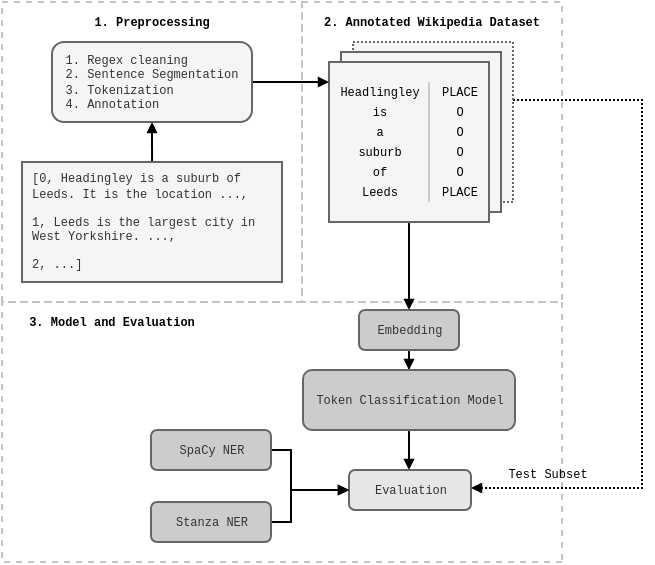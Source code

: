 <mxfile version="20.2.2" type="device"><diagram id="C5RBs43oDa-KdzZeNtuy" name="Page-1"><mxGraphModel dx="641" dy="819" grid="1" gridSize="10" guides="1" tooltips="1" connect="1" arrows="1" fold="1" page="0" pageScale="1" pageWidth="827" pageHeight="1169" math="0" shadow="0"><root><mxCell id="WIyWlLk6GJQsqaUBKTNV-0"/><mxCell id="WIyWlLk6GJQsqaUBKTNV-1" parent="WIyWlLk6GJQsqaUBKTNV-0"/><mxCell id="htGAOw-CZSNQpVbhGhwb-0" value="" style="rounded=0;whiteSpace=wrap;html=1;fillColor=none;dashed=1;strokeColor=#C4C4C4;" parent="WIyWlLk6GJQsqaUBKTNV-1" vertex="1"><mxGeometry x="-50" y="-160" width="150" height="150" as="geometry"/></mxCell><mxCell id="htGAOw-CZSNQpVbhGhwb-1" value="" style="rounded=0;whiteSpace=wrap;html=1;fillColor=none;dashed=1;strokeColor=#C4C4C4;" parent="WIyWlLk6GJQsqaUBKTNV-1" vertex="1"><mxGeometry x="100" y="-160" width="130" height="150" as="geometry"/></mxCell><mxCell id="htGAOw-CZSNQpVbhGhwb-2" value="" style="rounded=0;whiteSpace=wrap;html=1;fillColor=none;dashed=1;strokeColor=#C4C4C4;perimeterSpacing=0;direction=west;" parent="WIyWlLk6GJQsqaUBKTNV-1" vertex="1"><mxGeometry x="-50" y="-10" width="280" height="130" as="geometry"/></mxCell><mxCell id="C7BFH2GHn7wdD_Tc75Qw-51" style="edgeStyle=orthogonalEdgeStyle;rounded=0;orthogonalLoop=1;jettySize=auto;html=1;endArrow=block;endFill=1;endSize=3;strokeColor=#000000;fontFamily=Georgia;fontSize=6;dashed=1;dashPattern=1 1;entryX=1;entryY=0.5;entryDx=0;entryDy=0;" parent="WIyWlLk6GJQsqaUBKTNV-1" edge="1"><mxGeometry relative="1" as="geometry"><mxPoint x="184.5" y="83" as="targetPoint"/><Array as="points"><mxPoint x="270" y="-111"/><mxPoint x="270" y="83"/></Array><mxPoint x="205.5" y="-111" as="sourcePoint"/></mxGeometry></mxCell><mxCell id="C7BFH2GHn7wdD_Tc75Qw-28" value="" style="rounded=0;whiteSpace=wrap;html=1;strokeColor=#666666;fontColor=#333333;dashed=1;dashPattern=1 1;fillColor=#f5f5f5;" parent="WIyWlLk6GJQsqaUBKTNV-1" vertex="1"><mxGeometry x="125.5" y="-140" width="80" height="80" as="geometry"/></mxCell><mxCell id="C7BFH2GHn7wdD_Tc75Qw-27" value="" style="rounded=0;whiteSpace=wrap;html=1;fillColor=#f5f5f5;strokeColor=#666666;fontColor=#333333;" parent="WIyWlLk6GJQsqaUBKTNV-1" vertex="1"><mxGeometry x="119.5" y="-135" width="80" height="80" as="geometry"/></mxCell><mxCell id="C7BFH2GHn7wdD_Tc75Qw-39" style="edgeStyle=orthogonalEdgeStyle;rounded=0;orthogonalLoop=1;jettySize=auto;html=1;endArrow=block;endFill=1;endSize=3;strokeColor=#000000;fontFamily=Courier New;fontSize=6;entryX=0.5;entryY=0;entryDx=0;entryDy=0;" parent="WIyWlLk6GJQsqaUBKTNV-1" source="C7BFH2GHn7wdD_Tc75Qw-2" target="C7BFH2GHn7wdD_Tc75Qw-45" edge="1"><mxGeometry relative="1" as="geometry"><mxPoint x="159" y="-10" as="targetPoint"/></mxGeometry></mxCell><mxCell id="C7BFH2GHn7wdD_Tc75Qw-2" value="" style="rounded=0;whiteSpace=wrap;html=1;fillColor=#f5f5f5;strokeColor=#666666;fontColor=#333333;" parent="WIyWlLk6GJQsqaUBKTNV-1" vertex="1"><mxGeometry x="113.5" y="-130" width="80" height="80" as="geometry"/></mxCell><mxCell id="C7BFH2GHn7wdD_Tc75Qw-5" value="Headlingley" style="text;html=1;strokeColor=none;fillColor=none;align=center;verticalAlign=middle;whiteSpace=wrap;rounded=0;fontFamily=Courier New;fontSize=6;" parent="WIyWlLk6GJQsqaUBKTNV-1" vertex="1"><mxGeometry x="113.5" y="-120" width="50" height="10" as="geometry"/></mxCell><mxCell id="C7BFH2GHn7wdD_Tc75Qw-6" value="" style="endArrow=none;html=1;fillColor=#f5f5f5;strokeColor=#CCCCCC;exitX=0;exitY=1;exitDx=0;exitDy=0;" parent="WIyWlLk6GJQsqaUBKTNV-1" source="C7BFH2GHn7wdD_Tc75Qw-22" edge="1"><mxGeometry width="50" height="50" relative="1" as="geometry"><mxPoint x="163.5" y="-50" as="sourcePoint"/><mxPoint x="163.5" y="-120" as="targetPoint"/></mxGeometry></mxCell><mxCell id="C7BFH2GHn7wdD_Tc75Qw-8" value="&lt;font style=&quot;font-size: 6px;&quot; data-font-src=&quot;https://fonts.googleapis.com/css?family=roboto+mono&quot;&gt;is&lt;/font&gt;" style="text;html=1;strokeColor=none;fillColor=none;align=center;verticalAlign=middle;whiteSpace=wrap;rounded=0;fontFamily=Courier New;fontSize=6;" parent="WIyWlLk6GJQsqaUBKTNV-1" vertex="1"><mxGeometry x="113.5" y="-110" width="50" height="10" as="geometry"/></mxCell><mxCell id="C7BFH2GHn7wdD_Tc75Qw-9" value="&lt;font style=&quot;font-size: 6px;&quot;&gt;a&lt;/font&gt;" style="text;html=1;strokeColor=none;fillColor=none;align=center;verticalAlign=middle;whiteSpace=wrap;rounded=0;fontFamily=Courier New;fontSize=6;" parent="WIyWlLk6GJQsqaUBKTNV-1" vertex="1"><mxGeometry x="113.5" y="-100" width="50" height="10" as="geometry"/></mxCell><mxCell id="C7BFH2GHn7wdD_Tc75Qw-10" value="suburb" style="text;html=1;strokeColor=none;fillColor=none;align=center;verticalAlign=middle;whiteSpace=wrap;rounded=0;fontFamily=Courier New;fontSize=6;" parent="WIyWlLk6GJQsqaUBKTNV-1" vertex="1"><mxGeometry x="113.5" y="-90" width="50" height="10" as="geometry"/></mxCell><mxCell id="C7BFH2GHn7wdD_Tc75Qw-11" value="of" style="text;html=1;strokeColor=none;fillColor=none;align=center;verticalAlign=middle;whiteSpace=wrap;rounded=0;fontFamily=Courier New;fontSize=6;" parent="WIyWlLk6GJQsqaUBKTNV-1" vertex="1"><mxGeometry x="113.5" y="-80" width="50" height="10" as="geometry"/></mxCell><mxCell id="C7BFH2GHn7wdD_Tc75Qw-12" value="Leeds" style="text;html=1;strokeColor=none;fillColor=none;align=center;verticalAlign=middle;whiteSpace=wrap;rounded=0;fontFamily=Courier New;fontSize=6;" parent="WIyWlLk6GJQsqaUBKTNV-1" vertex="1"><mxGeometry x="113.5" y="-70" width="50" height="10" as="geometry"/></mxCell><mxCell id="C7BFH2GHn7wdD_Tc75Qw-17" value="PLACE" style="text;html=1;strokeColor=none;fillColor=none;align=center;verticalAlign=middle;whiteSpace=wrap;rounded=0;fontFamily=Courier New;fontSize=6;" parent="WIyWlLk6GJQsqaUBKTNV-1" vertex="1"><mxGeometry x="163.5" y="-120" width="30" height="10" as="geometry"/></mxCell><mxCell id="C7BFH2GHn7wdD_Tc75Qw-18" value="O" style="text;html=1;strokeColor=none;fillColor=none;align=center;verticalAlign=middle;whiteSpace=wrap;rounded=0;fontFamily=Courier New;fontSize=6;" parent="WIyWlLk6GJQsqaUBKTNV-1" vertex="1"><mxGeometry x="163.5" y="-110" width="30" height="10" as="geometry"/></mxCell><mxCell id="C7BFH2GHn7wdD_Tc75Qw-19" value="O" style="text;html=1;strokeColor=none;fillColor=none;align=center;verticalAlign=middle;whiteSpace=wrap;rounded=0;fontFamily=Courier New;fontSize=6;" parent="WIyWlLk6GJQsqaUBKTNV-1" vertex="1"><mxGeometry x="163.5" y="-100" width="30" height="10" as="geometry"/></mxCell><mxCell id="C7BFH2GHn7wdD_Tc75Qw-20" value="O" style="text;html=1;strokeColor=none;fillColor=none;align=center;verticalAlign=middle;whiteSpace=wrap;rounded=0;fontFamily=Courier New;fontSize=6;" parent="WIyWlLk6GJQsqaUBKTNV-1" vertex="1"><mxGeometry x="163.5" y="-90" width="30" height="10" as="geometry"/></mxCell><mxCell id="C7BFH2GHn7wdD_Tc75Qw-21" value="O" style="text;html=1;strokeColor=none;fillColor=none;align=center;verticalAlign=middle;whiteSpace=wrap;rounded=0;fontFamily=Courier New;fontSize=6;" parent="WIyWlLk6GJQsqaUBKTNV-1" vertex="1"><mxGeometry x="163.5" y="-80" width="30" height="10" as="geometry"/></mxCell><mxCell id="C7BFH2GHn7wdD_Tc75Qw-22" value="PLACE" style="text;html=1;strokeColor=none;fillColor=none;align=center;verticalAlign=middle;whiteSpace=wrap;rounded=0;fontFamily=Courier New;fontSize=6;" parent="WIyWlLk6GJQsqaUBKTNV-1" vertex="1"><mxGeometry x="163.5" y="-70" width="30" height="10" as="geometry"/></mxCell><mxCell id="9AqWxEYoFB-K3YXXLP7o-0" style="edgeStyle=orthogonalEdgeStyle;rounded=0;orthogonalLoop=1;jettySize=auto;html=1;entryX=0.5;entryY=1;entryDx=0;entryDy=0;endSize=3;endArrow=block;endFill=1;" parent="WIyWlLk6GJQsqaUBKTNV-1" target="C7BFH2GHn7wdD_Tc75Qw-37" edge="1"><mxGeometry relative="1" as="geometry"><mxPoint x="25.029" y="-80" as="sourcePoint"/></mxGeometry></mxCell><mxCell id="C7BFH2GHn7wdD_Tc75Qw-32" value="&lt;div align=&quot;left&quot;&gt;[0, Headingley is a suburb of Leeds. It is the location ...,&lt;/div&gt;&lt;div align=&quot;left&quot;&gt;&lt;br&gt;&lt;/div&gt;&lt;div align=&quot;left&quot;&gt;1, Leeds is the largest city in West Yorkshire. ...,&lt;/div&gt;&lt;div align=&quot;left&quot;&gt;&lt;br&gt;&lt;/div&gt;&lt;div align=&quot;left&quot;&gt;2, ...]&lt;/div&gt;" style="rounded=0;whiteSpace=wrap;html=1;fontFamily=Courier New;fontSize=6;align=left;spacing=5;strokeColor=#666666;fontColor=#333333;fillColor=#f5f5f5;" parent="WIyWlLk6GJQsqaUBKTNV-1" vertex="1"><mxGeometry x="-40" y="-80" width="130" height="60" as="geometry"/></mxCell><mxCell id="C7BFH2GHn7wdD_Tc75Qw-36" value="&lt;b&gt;1. Preprocessing&lt;/b&gt;" style="text;html=1;align=center;verticalAlign=middle;whiteSpace=wrap;rounded=0;fontFamily=Courier New;fontSize=6;" parent="WIyWlLk6GJQsqaUBKTNV-1" vertex="1"><mxGeometry x="-40" y="-160" width="130" height="20" as="geometry"/></mxCell><mxCell id="htGAOw-CZSNQpVbhGhwb-5" style="edgeStyle=orthogonalEdgeStyle;rounded=0;orthogonalLoop=1;jettySize=auto;html=1;exitX=1;exitY=0.5;exitDx=0;exitDy=0;entryX=0;entryY=0;entryDx=0;entryDy=0;endSize=3;endArrow=block;endFill=1;" parent="WIyWlLk6GJQsqaUBKTNV-1" source="C7BFH2GHn7wdD_Tc75Qw-37" target="C7BFH2GHn7wdD_Tc75Qw-5" edge="1"><mxGeometry relative="1" as="geometry"/></mxCell><mxCell id="C7BFH2GHn7wdD_Tc75Qw-37" value="&lt;div align=&quot;left&quot;&gt;1. Regex cleaning&lt;br&gt;&lt;/div&gt;&lt;div align=&quot;left&quot;&gt;2. Sentence Segmentation&lt;/div&gt;&lt;div align=&quot;left&quot;&gt;3. Tokenization&lt;/div&gt;&lt;div align=&quot;left&quot;&gt;4. Annotation&lt;br&gt;&lt;/div&gt;" style="text;html=1;align=center;verticalAlign=middle;whiteSpace=wrap;rounded=1;fontFamily=Courier New;fontSize=6;fillColor=#f5f5f5;strokeColor=#666666;fontColor=#333333;" parent="WIyWlLk6GJQsqaUBKTNV-1" vertex="1"><mxGeometry x="-25" y="-140" width="100" height="40" as="geometry"/></mxCell><mxCell id="C7BFH2GHn7wdD_Tc75Qw-47" style="edgeStyle=orthogonalEdgeStyle;rounded=0;orthogonalLoop=1;jettySize=auto;html=1;entryX=0.5;entryY=0;entryDx=0;entryDy=0;endArrow=block;endFill=1;endSize=3;strokeColor=#000000;fontFamily=Georgia;fontSize=6;" parent="WIyWlLk6GJQsqaUBKTNV-1" source="C7BFH2GHn7wdD_Tc75Qw-45" target="C7BFH2GHn7wdD_Tc75Qw-46" edge="1"><mxGeometry relative="1" as="geometry"/></mxCell><mxCell id="C7BFH2GHn7wdD_Tc75Qw-45" value="&lt;font face=&quot;Courier New&quot;&gt;Embedding&lt;/font&gt;" style="rounded=1;whiteSpace=wrap;html=1;fontFamily=Georgia;fontSize=6;align=center;strokeColor=#666666;fontColor=#333333;fillColor=#CCCCCC;" parent="WIyWlLk6GJQsqaUBKTNV-1" vertex="1"><mxGeometry x="128.5" y="-6" width="50" height="20" as="geometry"/></mxCell><mxCell id="C7BFH2GHn7wdD_Tc75Qw-53" style="edgeStyle=orthogonalEdgeStyle;rounded=0;orthogonalLoop=1;jettySize=auto;html=1;entryX=0.5;entryY=0;entryDx=0;entryDy=0;endArrow=block;endFill=1;endSize=3;strokeColor=#000000;fontFamily=Georgia;fontSize=6;" parent="WIyWlLk6GJQsqaUBKTNV-1" source="C7BFH2GHn7wdD_Tc75Qw-46" target="C7BFH2GHn7wdD_Tc75Qw-50" edge="1"><mxGeometry relative="1" as="geometry"/></mxCell><mxCell id="C7BFH2GHn7wdD_Tc75Qw-46" value="&lt;font face=&quot;Courier New&quot;&gt;Token Classification Model&lt;/font&gt;" style="rounded=1;whiteSpace=wrap;html=1;fontFamily=Georgia;fontSize=6;align=center;strokeColor=#666666;fontColor=#333333;fillColor=#CCCCCC;" parent="WIyWlLk6GJQsqaUBKTNV-1" vertex="1"><mxGeometry x="100.5" y="24" width="106" height="30" as="geometry"/></mxCell><mxCell id="C7BFH2GHn7wdD_Tc75Qw-50" value="&lt;font face=&quot;Courier New&quot;&gt;Evaluation&lt;/font&gt;" style="rounded=1;whiteSpace=wrap;html=1;fontFamily=Georgia;fontSize=6;align=center;strokeColor=#666666;fontColor=#333333;fillColor=#E6E6E6;" parent="WIyWlLk6GJQsqaUBKTNV-1" vertex="1"><mxGeometry x="123.5" y="74" width="61" height="20" as="geometry"/></mxCell><mxCell id="C7BFH2GHn7wdD_Tc75Qw-52" value="&lt;font face=&quot;Courier New&quot;&gt;Test Subset&lt;/font&gt;" style="text;html=1;strokeColor=none;fillColor=none;align=center;verticalAlign=middle;whiteSpace=wrap;rounded=0;fontFamily=Georgia;fontSize=6;" parent="WIyWlLk6GJQsqaUBKTNV-1" vertex="1"><mxGeometry x="187.5" y="71" width="70" height="10" as="geometry"/></mxCell><mxCell id="C7BFH2GHn7wdD_Tc75Qw-56" style="edgeStyle=orthogonalEdgeStyle;rounded=0;orthogonalLoop=1;jettySize=auto;html=1;entryX=0;entryY=0.5;entryDx=0;entryDy=0;endArrow=block;endFill=1;endSize=3;strokeColor=#000000;fontFamily=Georgia;fontSize=6;exitX=1;exitY=0.5;exitDx=0;exitDy=0;" parent="WIyWlLk6GJQsqaUBKTNV-1" source="C7BFH2GHn7wdD_Tc75Qw-54" target="C7BFH2GHn7wdD_Tc75Qw-50" edge="1"><mxGeometry relative="1" as="geometry"><Array as="points"><mxPoint x="94.5" y="64"/><mxPoint x="94.5" y="84"/></Array></mxGeometry></mxCell><mxCell id="C7BFH2GHn7wdD_Tc75Qw-54" value="&lt;font face=&quot;Courier New&quot;&gt;SpaCy NER&lt;/font&gt;" style="rounded=1;whiteSpace=wrap;html=1;fontFamily=Georgia;fontSize=6;align=center;strokeColor=#666666;fontColor=#333333;fillColor=#CCCCCC;" parent="WIyWlLk6GJQsqaUBKTNV-1" vertex="1"><mxGeometry x="24.5" y="54" width="60" height="20" as="geometry"/></mxCell><mxCell id="C7BFH2GHn7wdD_Tc75Qw-57" style="edgeStyle=orthogonalEdgeStyle;rounded=0;orthogonalLoop=1;jettySize=auto;html=1;entryX=0;entryY=0.5;entryDx=0;entryDy=0;endArrow=block;endFill=1;endSize=3;strokeColor=#000000;fontFamily=Georgia;fontSize=6;exitX=1;exitY=0.5;exitDx=0;exitDy=0;" parent="WIyWlLk6GJQsqaUBKTNV-1" source="C7BFH2GHn7wdD_Tc75Qw-55" target="C7BFH2GHn7wdD_Tc75Qw-50" edge="1"><mxGeometry relative="1" as="geometry"><Array as="points"><mxPoint x="94.5" y="100"/><mxPoint x="94.5" y="84"/></Array></mxGeometry></mxCell><mxCell id="C7BFH2GHn7wdD_Tc75Qw-55" value="&lt;font face=&quot;Courier New&quot;&gt;Stanza NER&lt;/font&gt;" style="rounded=1;whiteSpace=wrap;html=1;fontFamily=Georgia;fontSize=6;align=center;strokeColor=#666666;fontColor=#333333;fillColor=#CCCCCC;" parent="WIyWlLk6GJQsqaUBKTNV-1" vertex="1"><mxGeometry x="24.5" y="90" width="60" height="20" as="geometry"/></mxCell><mxCell id="C7BFH2GHn7wdD_Tc75Qw-60" value="&lt;b&gt;2. Annotated Wikipedia Dataset&lt;/b&gt;" style="text;html=1;align=center;verticalAlign=middle;whiteSpace=wrap;rounded=0;fontFamily=Courier New;fontSize=6;" parent="WIyWlLk6GJQsqaUBKTNV-1" vertex="1"><mxGeometry x="100" y="-160" width="130" height="20" as="geometry"/></mxCell><mxCell id="9AqWxEYoFB-K3YXXLP7o-1" value="&lt;b&gt;3. Model and Evaluation&lt;/b&gt;" style="text;html=1;align=center;verticalAlign=middle;whiteSpace=wrap;rounded=0;fontFamily=Courier New;fontSize=6;" parent="WIyWlLk6GJQsqaUBKTNV-1" vertex="1"><mxGeometry x="-50" y="-10" width="110" height="20" as="geometry"/></mxCell></root></mxGraphModel></diagram></mxfile>